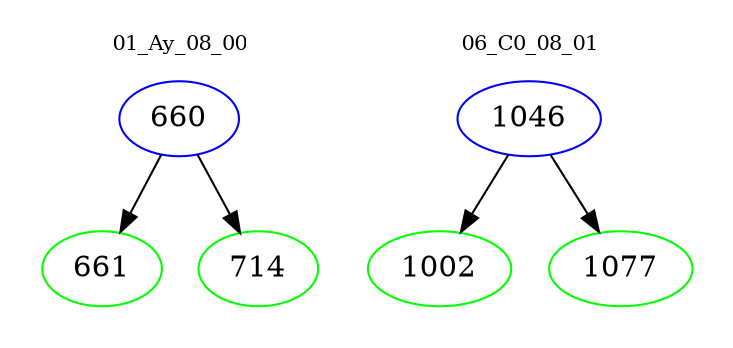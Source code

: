 digraph{
subgraph cluster_0 {
color = white
label = "01_Ay_08_00";
fontsize=10;
T0_660 [label="660", color="blue"]
T0_660 -> T0_661 [color="black"]
T0_661 [label="661", color="green"]
T0_660 -> T0_714 [color="black"]
T0_714 [label="714", color="green"]
}
subgraph cluster_1 {
color = white
label = "06_C0_08_01";
fontsize=10;
T1_1046 [label="1046", color="blue"]
T1_1046 -> T1_1002 [color="black"]
T1_1002 [label="1002", color="green"]
T1_1046 -> T1_1077 [color="black"]
T1_1077 [label="1077", color="green"]
}
}
